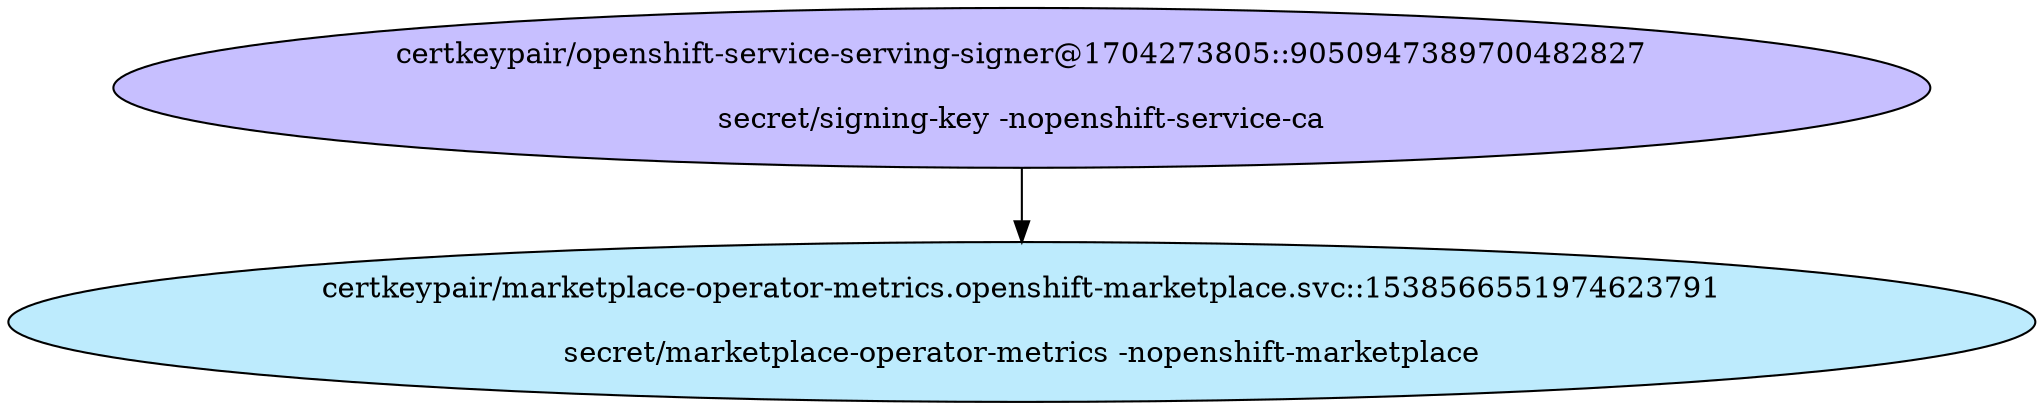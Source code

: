 digraph "Local Certificate" {
  // Node definitions.
  1 [
    label="certkeypair/openshift-service-serving-signer@1704273805::9050947389700482827\n\nsecret/signing-key -nopenshift-service-ca\n"
    style=filled
    fillcolor="#c7bfff"
  ];
  4 [
    label="certkeypair/marketplace-operator-metrics.openshift-marketplace.svc::1538566551974623791\n\nsecret/marketplace-operator-metrics -nopenshift-marketplace\n"
    style=filled
    fillcolor="#bdebfd"
  ];

  // Edge definitions.
  1 -> 4;
}